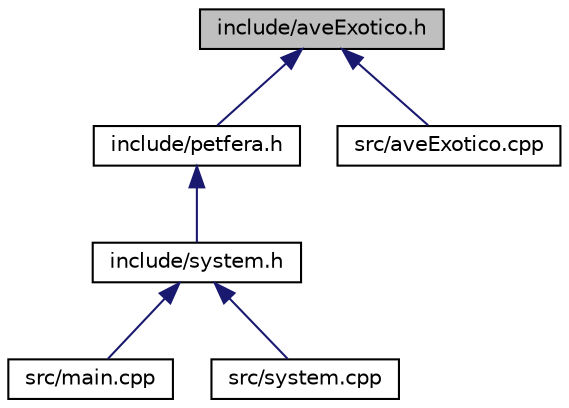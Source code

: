 digraph "include/aveExotico.h"
{
  edge [fontname="Helvetica",fontsize="10",labelfontname="Helvetica",labelfontsize="10"];
  node [fontname="Helvetica",fontsize="10",shape=record];
  Node10 [label="include/aveExotico.h",height=0.2,width=0.4,color="black", fillcolor="grey75", style="filled", fontcolor="black"];
  Node10 -> Node11 [dir="back",color="midnightblue",fontsize="10",style="solid",fontname="Helvetica"];
  Node11 [label="include/petfera.h",height=0.2,width=0.4,color="black", fillcolor="white", style="filled",URL="$petfera_8h.html"];
  Node11 -> Node12 [dir="back",color="midnightblue",fontsize="10",style="solid",fontname="Helvetica"];
  Node12 [label="include/system.h",height=0.2,width=0.4,color="black", fillcolor="white", style="filled",URL="$system_8h.html",tooltip="Classe responsável por controlar todo o programa. "];
  Node12 -> Node13 [dir="back",color="midnightblue",fontsize="10",style="solid",fontname="Helvetica"];
  Node13 [label="src/main.cpp",height=0.2,width=0.4,color="black", fillcolor="white", style="filled",URL="$main_8cpp.html"];
  Node12 -> Node14 [dir="back",color="midnightblue",fontsize="10",style="solid",fontname="Helvetica"];
  Node14 [label="src/system.cpp",height=0.2,width=0.4,color="black", fillcolor="white", style="filled",URL="$system_8cpp.html",tooltip="Sistema central que controla as principais ações do SuperFera. "];
  Node10 -> Node15 [dir="back",color="midnightblue",fontsize="10",style="solid",fontname="Helvetica"];
  Node15 [label="src/aveExotico.cpp",height=0.2,width=0.4,color="black", fillcolor="white", style="filled",URL="$ave_exotico_8cpp.html"];
}
